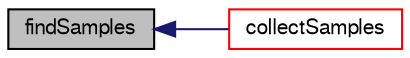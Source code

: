 digraph "findSamples"
{
  bgcolor="transparent";
  edge [fontname="FreeSans",fontsize="10",labelfontname="FreeSans",labelfontsize="10"];
  node [fontname="FreeSans",fontsize="10",shape=record];
  rankdir="LR";
  Node1050 [label="findSamples",height=0.2,width=0.4,color="black", fillcolor="grey75", style="filled", fontcolor="black"];
  Node1050 -> Node1051 [dir="back",color="midnightblue",fontsize="10",style="solid",fontname="FreeSans"];
  Node1051 [label="collectSamples",height=0.2,width=0.4,color="red",URL="$a25094.html#ab1618c1176c64f4ba0d6eb97f7f87c7e",tooltip="Collect single list of samples and originating processor+face. "];
}
